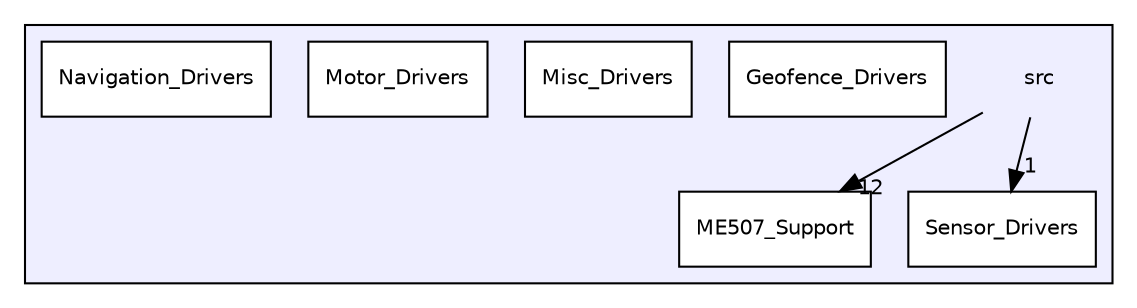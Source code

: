 digraph "src" {
  compound=true
  node [ fontsize="10", fontname="Helvetica"];
  edge [ labelfontsize="10", labelfontname="Helvetica"];
  subgraph clusterdir_68267d1309a1af8e8297ef4c3efbcdba {
    graph [ bgcolor="#eeeeff", pencolor="black", label="" URL="dir_68267d1309a1af8e8297ef4c3efbcdba.html"];
    dir_68267d1309a1af8e8297ef4c3efbcdba [shape=plaintext label="src"];
    dir_023b8fb1dde00ca9c249953e4aade669 [shape=box label="Geofence_Drivers" color="black" fillcolor="white" style="filled" URL="dir_023b8fb1dde00ca9c249953e4aade669.html"];
    dir_d5b7f8bf1a04c3e95f0ad58429f00a1e [shape=box label="ME507_Support" color="black" fillcolor="white" style="filled" URL="dir_d5b7f8bf1a04c3e95f0ad58429f00a1e.html"];
    dir_561936c27d11e90ef25a36af187a12c0 [shape=box label="Misc_Drivers" color="black" fillcolor="white" style="filled" URL="dir_561936c27d11e90ef25a36af187a12c0.html"];
    dir_baf01cc774037e4932071236e21d1717 [shape=box label="Motor_Drivers" color="black" fillcolor="white" style="filled" URL="dir_baf01cc774037e4932071236e21d1717.html"];
    dir_0deb6d83868c7fc69ce2bc6eff34c5e3 [shape=box label="Navigation_Drivers" color="black" fillcolor="white" style="filled" URL="dir_0deb6d83868c7fc69ce2bc6eff34c5e3.html"];
    dir_a67b181b0982023bbabcb08a94725714 [shape=box label="Sensor_Drivers" color="black" fillcolor="white" style="filled" URL="dir_a67b181b0982023bbabcb08a94725714.html"];
  }
  dir_68267d1309a1af8e8297ef4c3efbcdba->dir_d5b7f8bf1a04c3e95f0ad58429f00a1e [headlabel="12", labeldistance=1.5 headhref="dir_000000_000002.html"];
  dir_68267d1309a1af8e8297ef4c3efbcdba->dir_a67b181b0982023bbabcb08a94725714 [headlabel="1", labeldistance=1.5 headhref="dir_000000_000006.html"];
}

